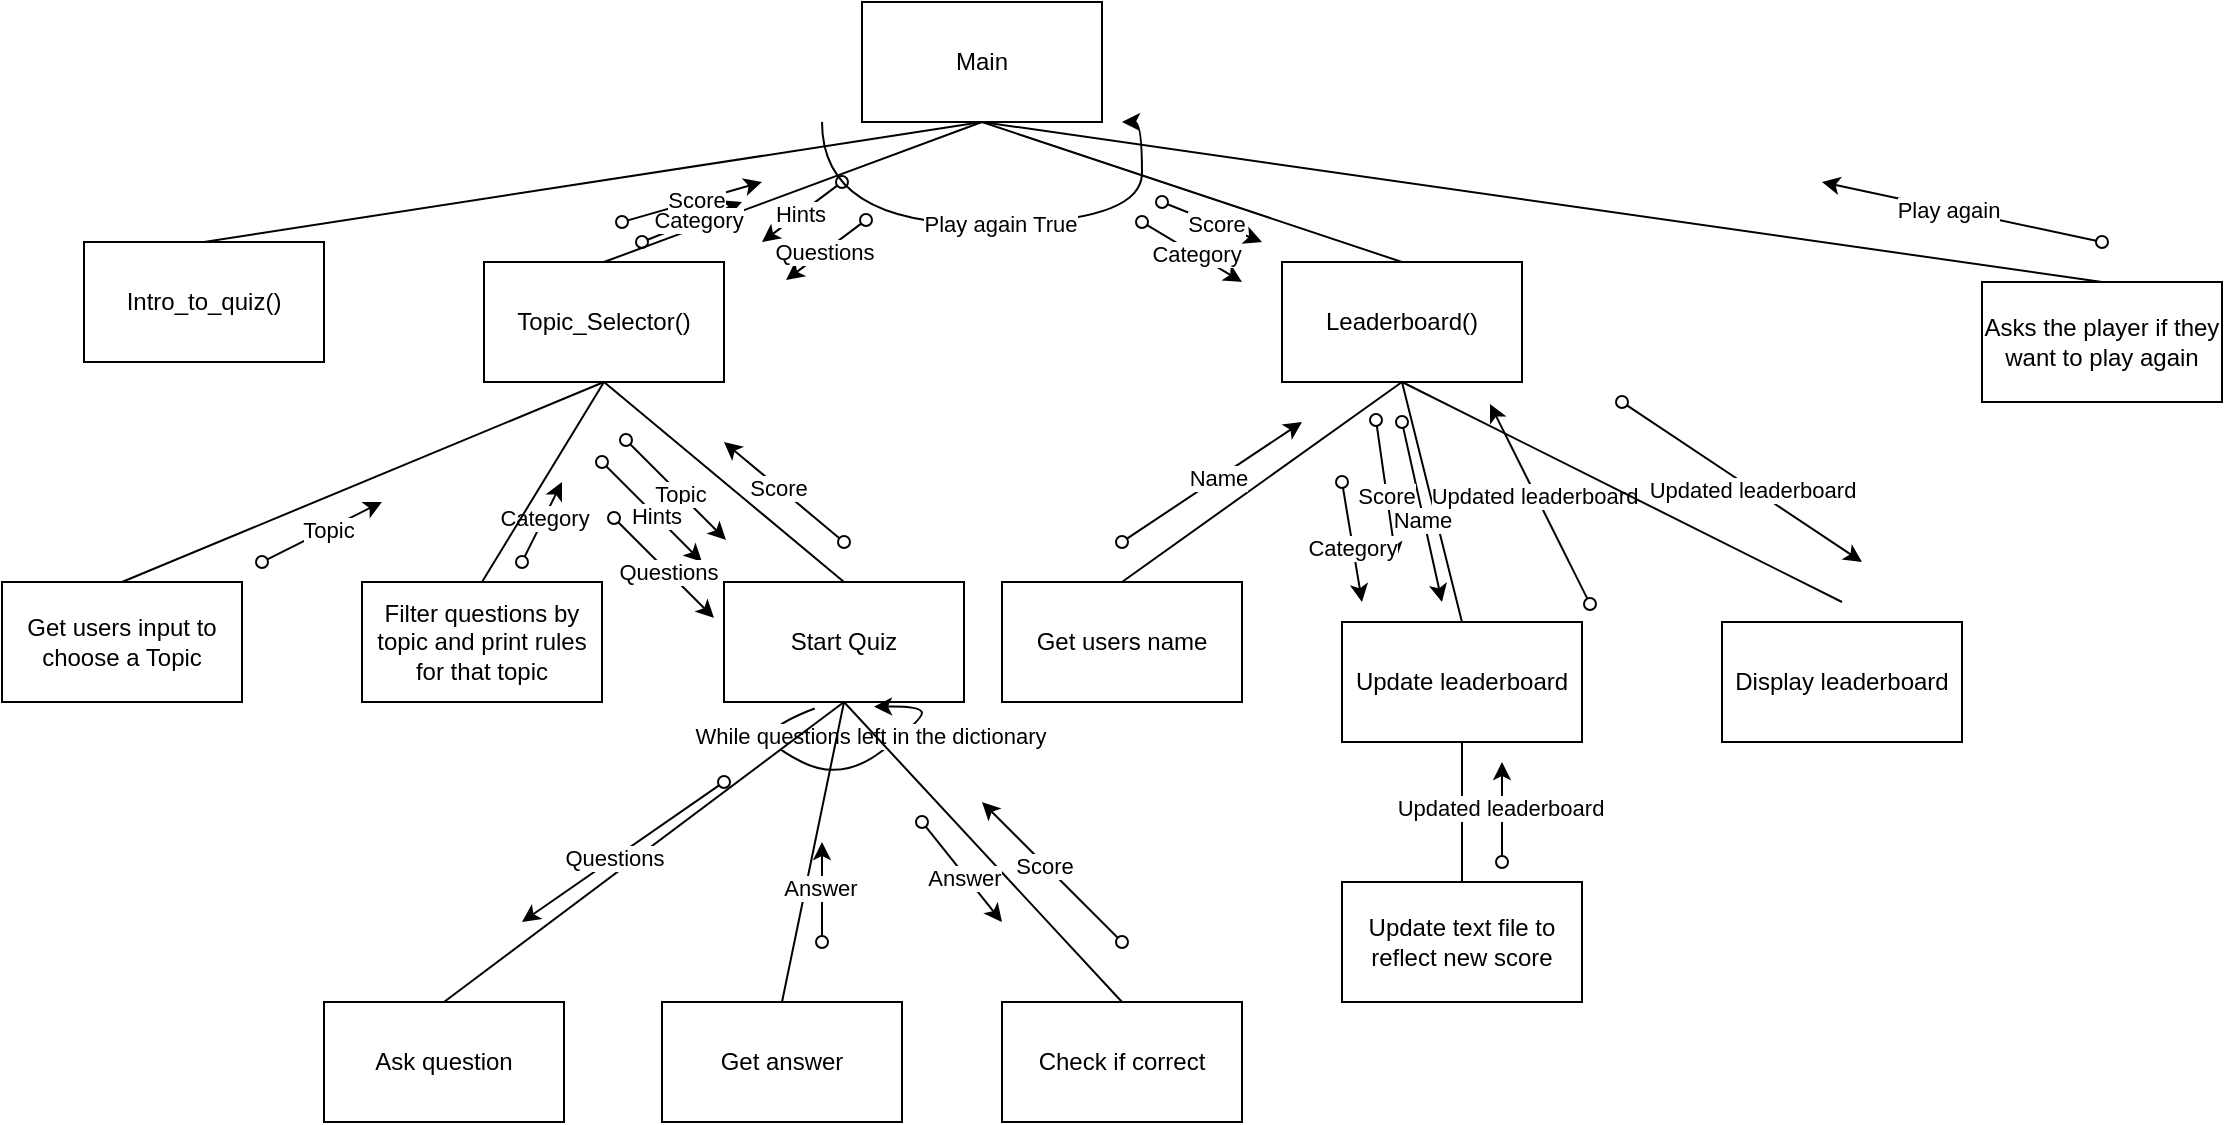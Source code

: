 <mxfile version="26.2.4">
  <diagram name="Page-1" id="TPeWDif5h-p3pS1Qy5En">
    <mxGraphModel dx="1428" dy="743" grid="1" gridSize="10" guides="1" tooltips="1" connect="1" arrows="1" fold="1" page="1" pageScale="1" pageWidth="850" pageHeight="1100" math="0" shadow="0">
      <root>
        <mxCell id="0" />
        <mxCell id="1" parent="0" />
        <mxCell id="pL10nrlieU0-TXsdPlMi-1" value="Main" style="rounded=0;whiteSpace=wrap;html=1;" parent="1" vertex="1">
          <mxGeometry x="760" y="50" width="120" height="60" as="geometry" />
        </mxCell>
        <mxCell id="pL10nrlieU0-TXsdPlMi-3" value="Intro_to_quiz()" style="rounded=0;whiteSpace=wrap;html=1;" parent="1" vertex="1">
          <mxGeometry x="371" y="170" width="120" height="60" as="geometry" />
        </mxCell>
        <mxCell id="pL10nrlieU0-TXsdPlMi-4" value="Topic_Selector()" style="rounded=0;whiteSpace=wrap;html=1;" parent="1" vertex="1">
          <mxGeometry x="571" y="180" width="120" height="60" as="geometry" />
        </mxCell>
        <mxCell id="pL10nrlieU0-TXsdPlMi-6" value="Leaderboard()" style="rounded=0;whiteSpace=wrap;html=1;" parent="1" vertex="1">
          <mxGeometry x="970" y="180" width="120" height="60" as="geometry" />
        </mxCell>
        <mxCell id="pL10nrlieU0-TXsdPlMi-11" value="Get users input to choose a Topic" style="rounded=0;whiteSpace=wrap;html=1;" parent="1" vertex="1">
          <mxGeometry x="330" y="340" width="120" height="60" as="geometry" />
        </mxCell>
        <mxCell id="pL10nrlieU0-TXsdPlMi-12" value="" style="endArrow=classic;html=1;rounded=0;startArrow=oval;startFill=0;" parent="1" edge="1">
          <mxGeometry width="50" height="50" relative="1" as="geometry">
            <mxPoint x="460" y="330" as="sourcePoint" />
            <mxPoint x="520" y="300" as="targetPoint" />
          </mxGeometry>
        </mxCell>
        <mxCell id="pL10nrlieU0-TXsdPlMi-13" value="Topic" style="edgeLabel;html=1;align=center;verticalAlign=middle;resizable=0;points=[];" parent="pL10nrlieU0-TXsdPlMi-12" vertex="1" connectable="0">
          <mxGeometry x="0.087" relative="1" as="geometry">
            <mxPoint as="offset" />
          </mxGeometry>
        </mxCell>
        <mxCell id="pL10nrlieU0-TXsdPlMi-14" value="Filter questions by topic and print rules for that topic" style="rounded=0;whiteSpace=wrap;html=1;" parent="1" vertex="1">
          <mxGeometry x="510" y="340" width="120" height="60" as="geometry" />
        </mxCell>
        <mxCell id="pL10nrlieU0-TXsdPlMi-18" value="" style="endArrow=classic;html=1;rounded=0;startArrow=oval;startFill=0;" parent="1" edge="1">
          <mxGeometry width="50" height="50" relative="1" as="geometry">
            <mxPoint x="590" y="330" as="sourcePoint" />
            <mxPoint x="610" y="290" as="targetPoint" />
          </mxGeometry>
        </mxCell>
        <mxCell id="pL10nrlieU0-TXsdPlMi-19" value="Category" style="edgeLabel;html=1;align=center;verticalAlign=middle;resizable=0;points=[];" parent="pL10nrlieU0-TXsdPlMi-18" vertex="1" connectable="0">
          <mxGeometry x="0.087" relative="1" as="geometry">
            <mxPoint as="offset" />
          </mxGeometry>
        </mxCell>
        <mxCell id="pL10nrlieU0-TXsdPlMi-22" value="Start Quiz" style="rounded=0;whiteSpace=wrap;html=1;" parent="1" vertex="1">
          <mxGeometry x="691" y="340" width="120" height="60" as="geometry" />
        </mxCell>
        <mxCell id="pL10nrlieU0-TXsdPlMi-23" value="" style="endArrow=classic;html=1;rounded=0;startArrow=oval;startFill=0;" parent="1" edge="1">
          <mxGeometry width="50" height="50" relative="1" as="geometry">
            <mxPoint x="642" y="269" as="sourcePoint" />
            <mxPoint x="692" y="319" as="targetPoint" />
          </mxGeometry>
        </mxCell>
        <mxCell id="pL10nrlieU0-TXsdPlMi-24" value="Topic" style="edgeLabel;html=1;align=center;verticalAlign=middle;resizable=0;points=[];" parent="pL10nrlieU0-TXsdPlMi-23" vertex="1" connectable="0">
          <mxGeometry x="0.087" relative="1" as="geometry">
            <mxPoint as="offset" />
          </mxGeometry>
        </mxCell>
        <mxCell id="pL10nrlieU0-TXsdPlMi-26" value="" style="endArrow=classic;html=1;rounded=0;startArrow=oval;startFill=0;" parent="1" edge="1">
          <mxGeometry width="50" height="50" relative="1" as="geometry">
            <mxPoint x="751" y="320" as="sourcePoint" />
            <mxPoint x="691" y="270" as="targetPoint" />
          </mxGeometry>
        </mxCell>
        <mxCell id="pL10nrlieU0-TXsdPlMi-27" value="Score" style="edgeLabel;html=1;align=center;verticalAlign=middle;resizable=0;points=[];" parent="pL10nrlieU0-TXsdPlMi-26" vertex="1" connectable="0">
          <mxGeometry x="0.087" relative="1" as="geometry">
            <mxPoint x="-1" as="offset" />
          </mxGeometry>
        </mxCell>
        <mxCell id="pL10nrlieU0-TXsdPlMi-28" value="" style="endArrow=classic;html=1;rounded=0;startArrow=oval;startFill=0;" parent="1" edge="1">
          <mxGeometry width="50" height="50" relative="1" as="geometry">
            <mxPoint x="750" y="140" as="sourcePoint" />
            <mxPoint x="710" y="170" as="targetPoint" />
          </mxGeometry>
        </mxCell>
        <mxCell id="pL10nrlieU0-TXsdPlMi-29" value="Hints" style="edgeLabel;html=1;align=center;verticalAlign=middle;resizable=0;points=[];" parent="pL10nrlieU0-TXsdPlMi-28" vertex="1" connectable="0">
          <mxGeometry x="0.087" relative="1" as="geometry">
            <mxPoint as="offset" />
          </mxGeometry>
        </mxCell>
        <mxCell id="pL10nrlieU0-TXsdPlMi-30" value="" style="endArrow=classic;html=1;rounded=0;startArrow=oval;startFill=0;" parent="1" edge="1">
          <mxGeometry width="50" height="50" relative="1" as="geometry">
            <mxPoint x="630" y="280" as="sourcePoint" />
            <mxPoint x="680" y="330" as="targetPoint" />
          </mxGeometry>
        </mxCell>
        <mxCell id="pL10nrlieU0-TXsdPlMi-31" value="Hints" style="edgeLabel;html=1;align=center;verticalAlign=middle;resizable=0;points=[];" parent="pL10nrlieU0-TXsdPlMi-30" vertex="1" connectable="0">
          <mxGeometry x="0.087" relative="1" as="geometry">
            <mxPoint as="offset" />
          </mxGeometry>
        </mxCell>
        <mxCell id="pL10nrlieU0-TXsdPlMi-32" value="" style="endArrow=none;html=1;rounded=0;exitX=0.5;exitY=0;exitDx=0;exitDy=0;entryX=0.5;entryY=1;entryDx=0;entryDy=0;" parent="1" source="pL10nrlieU0-TXsdPlMi-14" target="pL10nrlieU0-TXsdPlMi-4" edge="1">
          <mxGeometry width="50" height="50" relative="1" as="geometry">
            <mxPoint x="500" y="310" as="sourcePoint" />
            <mxPoint x="595" y="230" as="targetPoint" />
          </mxGeometry>
        </mxCell>
        <mxCell id="pL10nrlieU0-TXsdPlMi-34" value="" style="endArrow=none;html=1;rounded=0;entryX=0.5;entryY=1;entryDx=0;entryDy=0;exitX=0.5;exitY=0;exitDx=0;exitDy=0;" parent="1" source="pL10nrlieU0-TXsdPlMi-3" target="pL10nrlieU0-TXsdPlMi-1" edge="1">
          <mxGeometry width="50" height="50" relative="1" as="geometry">
            <mxPoint x="550" y="270" as="sourcePoint" />
            <mxPoint x="600" y="220" as="targetPoint" />
          </mxGeometry>
        </mxCell>
        <mxCell id="pL10nrlieU0-TXsdPlMi-35" value="" style="endArrow=none;html=1;rounded=0;entryX=0.5;entryY=1;entryDx=0;entryDy=0;exitX=0.5;exitY=0;exitDx=0;exitDy=0;" parent="1" source="pL10nrlieU0-TXsdPlMi-4" target="pL10nrlieU0-TXsdPlMi-1" edge="1">
          <mxGeometry width="50" height="50" relative="1" as="geometry">
            <mxPoint x="580" y="180" as="sourcePoint" />
            <mxPoint x="770" y="120" as="targetPoint" />
          </mxGeometry>
        </mxCell>
        <mxCell id="pL10nrlieU0-TXsdPlMi-36" value="" style="endArrow=none;html=1;rounded=0;entryX=0.5;entryY=1;entryDx=0;entryDy=0;exitX=0.5;exitY=0;exitDx=0;exitDy=0;" parent="1" source="pL10nrlieU0-TXsdPlMi-11" target="pL10nrlieU0-TXsdPlMi-4" edge="1">
          <mxGeometry width="50" height="50" relative="1" as="geometry">
            <mxPoint x="330" y="340" as="sourcePoint" />
            <mxPoint x="595" y="230" as="targetPoint" />
          </mxGeometry>
        </mxCell>
        <mxCell id="pL10nrlieU0-TXsdPlMi-37" value="" style="endArrow=none;html=1;rounded=0;entryX=0.5;entryY=1;entryDx=0;entryDy=0;exitX=0.5;exitY=0;exitDx=0;exitDy=0;" parent="1" source="pL10nrlieU0-TXsdPlMi-22" target="pL10nrlieU0-TXsdPlMi-4" edge="1">
          <mxGeometry width="50" height="50" relative="1" as="geometry">
            <mxPoint x="616" y="190" as="sourcePoint" />
            <mxPoint x="671" y="130" as="targetPoint" />
          </mxGeometry>
        </mxCell>
        <mxCell id="pL10nrlieU0-TXsdPlMi-39" value="" style="endArrow=none;html=1;rounded=0;entryX=0.5;entryY=1;entryDx=0;entryDy=0;exitX=0.5;exitY=0;exitDx=0;exitDy=0;" parent="1" source="pL10nrlieU0-TXsdPlMi-6" target="pL10nrlieU0-TXsdPlMi-1" edge="1">
          <mxGeometry width="50" height="50" relative="1" as="geometry">
            <mxPoint x="765" y="200" as="sourcePoint" />
            <mxPoint x="820" y="140" as="targetPoint" />
          </mxGeometry>
        </mxCell>
        <mxCell id="pL10nrlieU0-TXsdPlMi-40" value="" style="endArrow=none;html=1;rounded=0;entryX=0.5;entryY=1;entryDx=0;entryDy=0;exitX=0.5;exitY=0;exitDx=0;exitDy=0;" parent="1" source="pL10nrlieU0-TXsdPlMi-41" target="pL10nrlieU0-TXsdPlMi-6" edge="1">
          <mxGeometry width="50" height="50" relative="1" as="geometry">
            <mxPoint x="870" y="330" as="sourcePoint" />
            <mxPoint x="880" y="280" as="targetPoint" />
          </mxGeometry>
        </mxCell>
        <mxCell id="pL10nrlieU0-TXsdPlMi-41" value="Get users name" style="rounded=0;whiteSpace=wrap;html=1;" parent="1" vertex="1">
          <mxGeometry x="830" y="340" width="120" height="60" as="geometry" />
        </mxCell>
        <mxCell id="pL10nrlieU0-TXsdPlMi-42" value="" style="endArrow=classic;html=1;rounded=0;startArrow=oval;startFill=0;" parent="1" edge="1">
          <mxGeometry width="50" height="50" relative="1" as="geometry">
            <mxPoint x="890" y="320" as="sourcePoint" />
            <mxPoint x="980" y="260" as="targetPoint" />
          </mxGeometry>
        </mxCell>
        <mxCell id="pL10nrlieU0-TXsdPlMi-43" value="Name" style="edgeLabel;html=1;align=center;verticalAlign=middle;resizable=0;points=[];" parent="pL10nrlieU0-TXsdPlMi-42" vertex="1" connectable="0">
          <mxGeometry x="0.087" relative="1" as="geometry">
            <mxPoint x="-1" as="offset" />
          </mxGeometry>
        </mxCell>
        <mxCell id="pL10nrlieU0-TXsdPlMi-46" value="" style="endArrow=none;html=1;rounded=0;entryX=0.5;entryY=1;entryDx=0;entryDy=0;exitX=0.5;exitY=0;exitDx=0;exitDy=0;" parent="1" source="pL10nrlieU0-TXsdPlMi-47" target="pL10nrlieU0-TXsdPlMi-6" edge="1">
          <mxGeometry width="50" height="50" relative="1" as="geometry">
            <mxPoint x="1030" y="340" as="sourcePoint" />
            <mxPoint x="890" y="250" as="targetPoint" />
          </mxGeometry>
        </mxCell>
        <mxCell id="pL10nrlieU0-TXsdPlMi-47" value="Update leaderboard" style="rounded=0;whiteSpace=wrap;html=1;" parent="1" vertex="1">
          <mxGeometry x="1000" y="360" width="120" height="60" as="geometry" />
        </mxCell>
        <mxCell id="pL10nrlieU0-TXsdPlMi-48" value="" style="endArrow=classic;html=1;rounded=0;startArrow=oval;startFill=0;" parent="1" edge="1">
          <mxGeometry width="50" height="50" relative="1" as="geometry">
            <mxPoint x="1030" y="260" as="sourcePoint" />
            <mxPoint x="1050" y="350" as="targetPoint" />
          </mxGeometry>
        </mxCell>
        <mxCell id="pL10nrlieU0-TXsdPlMi-49" value="Name" style="edgeLabel;html=1;align=center;verticalAlign=middle;resizable=0;points=[];" parent="pL10nrlieU0-TXsdPlMi-48" vertex="1" connectable="0">
          <mxGeometry x="0.087" relative="1" as="geometry">
            <mxPoint x="-1" as="offset" />
          </mxGeometry>
        </mxCell>
        <mxCell id="pL10nrlieU0-TXsdPlMi-52" value="" style="endArrow=classic;html=1;rounded=0;startArrow=oval;startFill=0;" parent="1" edge="1">
          <mxGeometry width="50" height="50" relative="1" as="geometry">
            <mxPoint x="1017" y="259" as="sourcePoint" />
            <mxPoint x="1027" y="329" as="targetPoint" />
          </mxGeometry>
        </mxCell>
        <mxCell id="pL10nrlieU0-TXsdPlMi-53" value="Score" style="edgeLabel;html=1;align=center;verticalAlign=middle;resizable=0;points=[];" parent="pL10nrlieU0-TXsdPlMi-52" vertex="1" connectable="0">
          <mxGeometry x="0.087" relative="1" as="geometry">
            <mxPoint x="-1" as="offset" />
          </mxGeometry>
        </mxCell>
        <mxCell id="pL10nrlieU0-TXsdPlMi-56" value="" style="endArrow=classic;html=1;rounded=0;startArrow=oval;startFill=0;" parent="1" edge="1">
          <mxGeometry width="50" height="50" relative="1" as="geometry">
            <mxPoint x="1000" y="290" as="sourcePoint" />
            <mxPoint x="1010" y="350" as="targetPoint" />
          </mxGeometry>
        </mxCell>
        <mxCell id="pL10nrlieU0-TXsdPlMi-57" value="Category" style="edgeLabel;html=1;align=center;verticalAlign=middle;resizable=0;points=[];" parent="pL10nrlieU0-TXsdPlMi-56" vertex="1" connectable="0">
          <mxGeometry x="0.087" relative="1" as="geometry">
            <mxPoint x="-1" as="offset" />
          </mxGeometry>
        </mxCell>
        <mxCell id="pL10nrlieU0-TXsdPlMi-59" value="" style="endArrow=classic;html=1;rounded=0;startArrow=oval;startFill=0;" parent="1" edge="1">
          <mxGeometry width="50" height="50" relative="1" as="geometry">
            <mxPoint x="1124" y="351" as="sourcePoint" />
            <mxPoint x="1074" y="251" as="targetPoint" />
          </mxGeometry>
        </mxCell>
        <mxCell id="pL10nrlieU0-TXsdPlMi-60" value="Updated leaderboard" style="edgeLabel;html=1;align=center;verticalAlign=middle;resizable=0;points=[];" parent="pL10nrlieU0-TXsdPlMi-59" vertex="1" connectable="0">
          <mxGeometry x="0.087" relative="1" as="geometry">
            <mxPoint x="-1" as="offset" />
          </mxGeometry>
        </mxCell>
        <mxCell id="pL10nrlieU0-TXsdPlMi-61" value="" style="endArrow=none;html=1;rounded=0;exitX=0.5;exitY=0;exitDx=0;exitDy=0;" parent="1" source="pL10nrlieU0-TXsdPlMi-62" edge="1">
          <mxGeometry width="50" height="50" relative="1" as="geometry">
            <mxPoint x="1010" y="470" as="sourcePoint" />
            <mxPoint x="1060" y="420" as="targetPoint" />
          </mxGeometry>
        </mxCell>
        <mxCell id="pL10nrlieU0-TXsdPlMi-62" value="Update text file to reflect new score" style="rounded=0;whiteSpace=wrap;html=1;" parent="1" vertex="1">
          <mxGeometry x="1000" y="490" width="120" height="60" as="geometry" />
        </mxCell>
        <mxCell id="pL10nrlieU0-TXsdPlMi-63" value="" style="endArrow=classic;html=1;rounded=0;startArrow=oval;startFill=0;" parent="1" edge="1">
          <mxGeometry width="50" height="50" relative="1" as="geometry">
            <mxPoint x="1080" y="480" as="sourcePoint" />
            <mxPoint x="1080" y="430" as="targetPoint" />
          </mxGeometry>
        </mxCell>
        <mxCell id="pL10nrlieU0-TXsdPlMi-64" value="Updated leaderboard" style="edgeLabel;html=1;align=center;verticalAlign=middle;resizable=0;points=[];" parent="pL10nrlieU0-TXsdPlMi-63" vertex="1" connectable="0">
          <mxGeometry x="0.087" relative="1" as="geometry">
            <mxPoint x="-1" as="offset" />
          </mxGeometry>
        </mxCell>
        <mxCell id="pL10nrlieU0-TXsdPlMi-67" value="" style="endArrow=none;html=1;rounded=0;entryX=0.5;entryY=1;entryDx=0;entryDy=0;" parent="1" target="pL10nrlieU0-TXsdPlMi-6" edge="1">
          <mxGeometry width="50" height="50" relative="1" as="geometry">
            <mxPoint x="1250" y="350" as="sourcePoint" />
            <mxPoint x="1220" y="230" as="targetPoint" />
          </mxGeometry>
        </mxCell>
        <mxCell id="pL10nrlieU0-TXsdPlMi-68" value="Display leaderboard" style="rounded=0;whiteSpace=wrap;html=1;" parent="1" vertex="1">
          <mxGeometry x="1190" y="360" width="120" height="60" as="geometry" />
        </mxCell>
        <mxCell id="pL10nrlieU0-TXsdPlMi-69" value="" style="endArrow=classic;html=1;rounded=0;startArrow=oval;startFill=0;" parent="1" edge="1">
          <mxGeometry width="50" height="50" relative="1" as="geometry">
            <mxPoint x="1140" y="250" as="sourcePoint" />
            <mxPoint x="1260" y="330" as="targetPoint" />
          </mxGeometry>
        </mxCell>
        <mxCell id="pL10nrlieU0-TXsdPlMi-70" value="Updated leaderboard" style="edgeLabel;html=1;align=center;verticalAlign=middle;resizable=0;points=[];" parent="pL10nrlieU0-TXsdPlMi-69" vertex="1" connectable="0">
          <mxGeometry x="0.087" relative="1" as="geometry">
            <mxPoint x="-1" as="offset" />
          </mxGeometry>
        </mxCell>
        <mxCell id="pL10nrlieU0-TXsdPlMi-73" value="" style="endArrow=none;html=1;rounded=0;entryX=0.5;entryY=1;entryDx=0;entryDy=0;exitX=0.5;exitY=0;exitDx=0;exitDy=0;" parent="1" source="pL10nrlieU0-TXsdPlMi-74" target="pL10nrlieU0-TXsdPlMi-1" edge="1">
          <mxGeometry width="50" height="50" relative="1" as="geometry">
            <mxPoint x="1560" y="190" as="sourcePoint" />
            <mxPoint x="1380" y="100" as="targetPoint" />
          </mxGeometry>
        </mxCell>
        <mxCell id="pL10nrlieU0-TXsdPlMi-74" value="Asks the player if they want to play again" style="rounded=0;whiteSpace=wrap;html=1;" parent="1" vertex="1">
          <mxGeometry x="1320" y="190" width="120" height="60" as="geometry" />
        </mxCell>
        <mxCell id="pL10nrlieU0-TXsdPlMi-75" value="" style="endArrow=classic;html=1;rounded=0;edgeStyle=orthogonalEdgeStyle;curved=1;" parent="1" edge="1">
          <mxGeometry width="50" height="50" relative="1" as="geometry">
            <mxPoint x="740" y="110" as="sourcePoint" />
            <mxPoint x="890" y="110" as="targetPoint" />
            <Array as="points">
              <mxPoint x="740" y="161" />
              <mxPoint x="900" y="161" />
            </Array>
          </mxGeometry>
        </mxCell>
        <mxCell id="pL10nrlieU0-TXsdPlMi-76" value="Play again True" style="edgeLabel;html=1;align=center;verticalAlign=middle;resizable=0;points=[];" parent="pL10nrlieU0-TXsdPlMi-75" vertex="1" connectable="0">
          <mxGeometry x="0.025" relative="1" as="geometry">
            <mxPoint as="offset" />
          </mxGeometry>
        </mxCell>
        <mxCell id="pL10nrlieU0-TXsdPlMi-77" value="" style="endArrow=classic;html=1;rounded=0;startArrow=oval;startFill=0;" parent="1" edge="1">
          <mxGeometry width="50" height="50" relative="1" as="geometry">
            <mxPoint x="1380" y="170" as="sourcePoint" />
            <mxPoint x="1240" y="140" as="targetPoint" />
          </mxGeometry>
        </mxCell>
        <mxCell id="pL10nrlieU0-TXsdPlMi-78" value="Play again" style="edgeLabel;html=1;align=center;verticalAlign=middle;resizable=0;points=[];" parent="pL10nrlieU0-TXsdPlMi-77" vertex="1" connectable="0">
          <mxGeometry x="0.087" relative="1" as="geometry">
            <mxPoint x="-1" as="offset" />
          </mxGeometry>
        </mxCell>
        <mxCell id="DrywSM5123arZJEtrssw-3" value="" style="endArrow=classic;html=1;rounded=0;startArrow=oval;startFill=0;" parent="1" edge="1">
          <mxGeometry width="50" height="50" relative="1" as="geometry">
            <mxPoint x="636" y="308" as="sourcePoint" />
            <mxPoint x="686" y="358" as="targetPoint" />
          </mxGeometry>
        </mxCell>
        <mxCell id="DrywSM5123arZJEtrssw-4" value="Questions" style="edgeLabel;html=1;align=center;verticalAlign=middle;resizable=0;points=[];" parent="DrywSM5123arZJEtrssw-3" vertex="1" connectable="0">
          <mxGeometry x="0.087" relative="1" as="geometry">
            <mxPoint as="offset" />
          </mxGeometry>
        </mxCell>
        <mxCell id="DrywSM5123arZJEtrssw-5" value="" style="endArrow=classic;html=1;rounded=0;startArrow=oval;startFill=0;" parent="1" edge="1">
          <mxGeometry width="50" height="50" relative="1" as="geometry">
            <mxPoint x="762" y="159" as="sourcePoint" />
            <mxPoint x="722" y="189" as="targetPoint" />
          </mxGeometry>
        </mxCell>
        <mxCell id="DrywSM5123arZJEtrssw-6" value="Questions" style="edgeLabel;html=1;align=center;verticalAlign=middle;resizable=0;points=[];" parent="DrywSM5123arZJEtrssw-5" vertex="1" connectable="0">
          <mxGeometry x="0.087" relative="1" as="geometry">
            <mxPoint as="offset" />
          </mxGeometry>
        </mxCell>
        <mxCell id="DrywSM5123arZJEtrssw-8" value="" style="endArrow=classic;html=1;rounded=0;startArrow=oval;startFill=0;" parent="1" edge="1">
          <mxGeometry width="50" height="50" relative="1" as="geometry">
            <mxPoint x="650" y="170" as="sourcePoint" />
            <mxPoint x="700" y="150" as="targetPoint" />
          </mxGeometry>
        </mxCell>
        <mxCell id="DrywSM5123arZJEtrssw-9" value="Category" style="edgeLabel;html=1;align=center;verticalAlign=middle;resizable=0;points=[];" parent="DrywSM5123arZJEtrssw-8" vertex="1" connectable="0">
          <mxGeometry x="0.087" relative="1" as="geometry">
            <mxPoint as="offset" />
          </mxGeometry>
        </mxCell>
        <mxCell id="DrywSM5123arZJEtrssw-10" value="" style="endArrow=classic;html=1;rounded=0;startArrow=oval;startFill=0;" parent="1" edge="1">
          <mxGeometry width="50" height="50" relative="1" as="geometry">
            <mxPoint x="640" y="160" as="sourcePoint" />
            <mxPoint x="710" y="140" as="targetPoint" />
          </mxGeometry>
        </mxCell>
        <mxCell id="DrywSM5123arZJEtrssw-11" value="Score" style="edgeLabel;html=1;align=center;verticalAlign=middle;resizable=0;points=[];" parent="DrywSM5123arZJEtrssw-10" vertex="1" connectable="0">
          <mxGeometry x="0.087" relative="1" as="geometry">
            <mxPoint x="-1" as="offset" />
          </mxGeometry>
        </mxCell>
        <mxCell id="DrywSM5123arZJEtrssw-14" value="" style="endArrow=classic;html=1;rounded=0;startArrow=oval;startFill=0;" parent="1" edge="1">
          <mxGeometry width="50" height="50" relative="1" as="geometry">
            <mxPoint x="910" y="150" as="sourcePoint" />
            <mxPoint x="960" y="170" as="targetPoint" />
          </mxGeometry>
        </mxCell>
        <mxCell id="DrywSM5123arZJEtrssw-15" value="Score" style="edgeLabel;html=1;align=center;verticalAlign=middle;resizable=0;points=[];" parent="DrywSM5123arZJEtrssw-14" vertex="1" connectable="0">
          <mxGeometry x="0.087" relative="1" as="geometry">
            <mxPoint x="-1" as="offset" />
          </mxGeometry>
        </mxCell>
        <mxCell id="DrywSM5123arZJEtrssw-16" value="" style="endArrow=classic;html=1;rounded=0;startArrow=oval;startFill=0;" parent="1" edge="1">
          <mxGeometry width="50" height="50" relative="1" as="geometry">
            <mxPoint x="900" y="160" as="sourcePoint" />
            <mxPoint x="950" y="190" as="targetPoint" />
          </mxGeometry>
        </mxCell>
        <mxCell id="DrywSM5123arZJEtrssw-17" value="Category" style="edgeLabel;html=1;align=center;verticalAlign=middle;resizable=0;points=[];" parent="DrywSM5123arZJEtrssw-16" vertex="1" connectable="0">
          <mxGeometry x="0.087" relative="1" as="geometry">
            <mxPoint as="offset" />
          </mxGeometry>
        </mxCell>
        <mxCell id="4YXIeC7LxeBgj5wLgb4m-7" value="" style="curved=1;endArrow=classic;html=1;rounded=0;entryX=0.625;entryY=1.056;entryDx=0;entryDy=0;entryPerimeter=0;exitX=0.378;exitY=1.071;exitDx=0;exitDy=0;exitPerimeter=0;" parent="1" edge="1">
          <mxGeometry width="50" height="50" relative="1" as="geometry">
            <mxPoint x="736.36" y="403.26" as="sourcePoint" />
            <mxPoint x="766" y="402.36" as="targetPoint" />
            <Array as="points">
              <mxPoint x="721" y="409" />
              <mxPoint x="710" y="420" />
              <mxPoint x="750" y="440" />
              <mxPoint x="790" y="409" />
              <mxPoint x="790" y="402" />
            </Array>
          </mxGeometry>
        </mxCell>
        <mxCell id="4YXIeC7LxeBgj5wLgb4m-8" value="While questions left in the dictionary" style="edgeLabel;html=1;align=center;verticalAlign=middle;resizable=0;points=[];" parent="4YXIeC7LxeBgj5wLgb4m-7" vertex="1" connectable="0">
          <mxGeometry x="0.724" relative="1" as="geometry">
            <mxPoint x="-24" y="15" as="offset" />
          </mxGeometry>
        </mxCell>
        <mxCell id="4YXIeC7LxeBgj5wLgb4m-9" value="Ask question" style="rounded=0;whiteSpace=wrap;html=1;" parent="1" vertex="1">
          <mxGeometry x="491" y="550" width="120" height="60" as="geometry" />
        </mxCell>
        <mxCell id="4YXIeC7LxeBgj5wLgb4m-10" value="Get answer" style="rounded=0;whiteSpace=wrap;html=1;" parent="1" vertex="1">
          <mxGeometry x="660" y="550" width="120" height="60" as="geometry" />
        </mxCell>
        <mxCell id="4YXIeC7LxeBgj5wLgb4m-11" value="Check if correct" style="rounded=0;whiteSpace=wrap;html=1;" parent="1" vertex="1">
          <mxGeometry x="830" y="550" width="120" height="60" as="geometry" />
        </mxCell>
        <mxCell id="4YXIeC7LxeBgj5wLgb4m-12" value="" style="endArrow=none;html=1;rounded=0;entryX=0.5;entryY=1;entryDx=0;entryDy=0;exitX=0.5;exitY=0;exitDx=0;exitDy=0;" parent="1" source="4YXIeC7LxeBgj5wLgb4m-9" target="pL10nrlieU0-TXsdPlMi-22" edge="1">
          <mxGeometry width="50" height="50" relative="1" as="geometry">
            <mxPoint x="600" y="480" as="sourcePoint" />
            <mxPoint x="650" y="430" as="targetPoint" />
          </mxGeometry>
        </mxCell>
        <mxCell id="4YXIeC7LxeBgj5wLgb4m-13" value="" style="endArrow=none;html=1;rounded=0;entryX=0.5;entryY=1;entryDx=0;entryDy=0;exitX=0.5;exitY=0;exitDx=0;exitDy=0;" parent="1" source="4YXIeC7LxeBgj5wLgb4m-10" target="pL10nrlieU0-TXsdPlMi-22" edge="1">
          <mxGeometry width="50" height="50" relative="1" as="geometry">
            <mxPoint x="610" y="490" as="sourcePoint" />
            <mxPoint x="761" y="410" as="targetPoint" />
          </mxGeometry>
        </mxCell>
        <mxCell id="4YXIeC7LxeBgj5wLgb4m-14" value="" style="endArrow=none;html=1;rounded=0;entryX=0.5;entryY=1;entryDx=0;entryDy=0;exitX=0.5;exitY=0;exitDx=0;exitDy=0;" parent="1" source="4YXIeC7LxeBgj5wLgb4m-11" target="pL10nrlieU0-TXsdPlMi-22" edge="1">
          <mxGeometry width="50" height="50" relative="1" as="geometry">
            <mxPoint x="761" y="490" as="sourcePoint" />
            <mxPoint x="761" y="410" as="targetPoint" />
          </mxGeometry>
        </mxCell>
        <mxCell id="4YXIeC7LxeBgj5wLgb4m-15" value="" style="endArrow=classic;html=1;rounded=0;startArrow=oval;startFill=0;" parent="1" edge="1">
          <mxGeometry width="50" height="50" relative="1" as="geometry">
            <mxPoint x="691" y="440" as="sourcePoint" />
            <mxPoint x="590" y="510" as="targetPoint" />
          </mxGeometry>
        </mxCell>
        <mxCell id="4YXIeC7LxeBgj5wLgb4m-16" value="Questions" style="edgeLabel;html=1;align=center;verticalAlign=middle;resizable=0;points=[];" parent="4YXIeC7LxeBgj5wLgb4m-15" vertex="1" connectable="0">
          <mxGeometry x="0.087" relative="1" as="geometry">
            <mxPoint as="offset" />
          </mxGeometry>
        </mxCell>
        <mxCell id="4YXIeC7LxeBgj5wLgb4m-17" value="" style="endArrow=classic;html=1;rounded=0;startArrow=oval;startFill=0;" parent="1" edge="1">
          <mxGeometry width="50" height="50" relative="1" as="geometry">
            <mxPoint x="890" y="520" as="sourcePoint" />
            <mxPoint x="820" y="450" as="targetPoint" />
          </mxGeometry>
        </mxCell>
        <mxCell id="4YXIeC7LxeBgj5wLgb4m-18" value="Score" style="edgeLabel;html=1;align=center;verticalAlign=middle;resizable=0;points=[];" parent="4YXIeC7LxeBgj5wLgb4m-17" vertex="1" connectable="0">
          <mxGeometry x="0.087" relative="1" as="geometry">
            <mxPoint x="-1" as="offset" />
          </mxGeometry>
        </mxCell>
        <mxCell id="4YXIeC7LxeBgj5wLgb4m-19" value="" style="endArrow=classic;html=1;rounded=0;startArrow=oval;startFill=0;" parent="1" edge="1">
          <mxGeometry width="50" height="50" relative="1" as="geometry">
            <mxPoint x="740" y="520" as="sourcePoint" />
            <mxPoint x="740" y="470" as="targetPoint" />
          </mxGeometry>
        </mxCell>
        <mxCell id="4YXIeC7LxeBgj5wLgb4m-20" value="Answer" style="edgeLabel;html=1;align=center;verticalAlign=middle;resizable=0;points=[];" parent="4YXIeC7LxeBgj5wLgb4m-19" vertex="1" connectable="0">
          <mxGeometry x="0.087" relative="1" as="geometry">
            <mxPoint x="-1" as="offset" />
          </mxGeometry>
        </mxCell>
        <mxCell id="4YXIeC7LxeBgj5wLgb4m-24" value="" style="endArrow=classic;html=1;rounded=0;startArrow=oval;startFill=0;" parent="1" edge="1">
          <mxGeometry width="50" height="50" relative="1" as="geometry">
            <mxPoint x="790" y="460" as="sourcePoint" />
            <mxPoint x="830" y="510" as="targetPoint" />
          </mxGeometry>
        </mxCell>
        <mxCell id="4YXIeC7LxeBgj5wLgb4m-25" value="Answer" style="edgeLabel;html=1;align=center;verticalAlign=middle;resizable=0;points=[];" parent="4YXIeC7LxeBgj5wLgb4m-24" vertex="1" connectable="0">
          <mxGeometry x="0.087" relative="1" as="geometry">
            <mxPoint x="-1" as="offset" />
          </mxGeometry>
        </mxCell>
      </root>
    </mxGraphModel>
  </diagram>
</mxfile>
